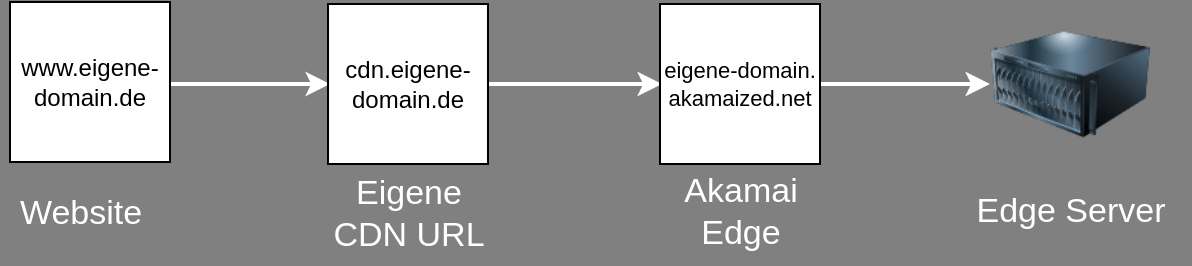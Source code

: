 <mxfile version="20.3.0" type="device"><diagram id="wrBSi1hO_gNdQ8__3gkL" name="Seite-1"><mxGraphModel dx="986" dy="680" grid="1" gridSize="10" guides="1" tooltips="1" connect="1" arrows="1" fold="1" page="1" pageScale="1" pageWidth="1654" pageHeight="1169" background="#808080" math="0" shadow="0"><root><mxCell id="0"/><mxCell id="1" parent="0"/><mxCell id="qXPcjrGVHfvPIyz8YaZD-5" style="edgeStyle=orthogonalEdgeStyle;rounded=0;orthogonalLoop=1;jettySize=auto;html=1;strokeWidth=2;fontColor=#FFFFFF;strokeColor=#FFFFFF;" parent="1" edge="1"><mxGeometry relative="1" as="geometry"><mxPoint x="114.0" y="80" as="sourcePoint"/><mxPoint x="200" y="80" as="targetPoint"/></mxGeometry></mxCell><mxCell id="qXPcjrGVHfvPIyz8YaZD-6" style="edgeStyle=orthogonalEdgeStyle;rounded=0;orthogonalLoop=1;jettySize=auto;html=1;strokeWidth=2;fontColor=#FFFFFF;strokeColor=#FFFFFF;" parent="1" edge="1"><mxGeometry relative="1" as="geometry"><mxPoint x="278" y="80" as="sourcePoint"/><mxPoint x="366" y="80" as="targetPoint"/></mxGeometry></mxCell><mxCell id="qXPcjrGVHfvPIyz8YaZD-7" style="edgeStyle=orthogonalEdgeStyle;rounded=0;orthogonalLoop=1;jettySize=auto;html=1;strokeWidth=2;fontColor=#FFFFFF;strokeColor=#FFFFFF;" parent="1" edge="1"><mxGeometry relative="1" as="geometry"><mxPoint x="444" y="80" as="sourcePoint"/><mxPoint x="530" y="80" as="targetPoint"/></mxGeometry></mxCell><mxCell id="qXPcjrGVHfvPIyz8YaZD-8" value="Website" style="text;html=1;align=center;verticalAlign=middle;resizable=0;points=[];autosize=1;strokeColor=none;fillColor=none;fontSize=17;fontStyle=0;fontColor=#FFFFFF;" parent="1" vertex="1"><mxGeometry x="35" y="130" width="80" height="30" as="geometry"/></mxCell><mxCell id="qXPcjrGVHfvPIyz8YaZD-9" value="Eigene&lt;br&gt;CDN URL" style="text;html=1;align=center;verticalAlign=middle;resizable=0;points=[];autosize=1;strokeColor=none;fillColor=none;fontSize=17;fontStyle=0;fontColor=#FFFFFF;" parent="1" vertex="1"><mxGeometry x="189" y="120" width="100" height="50" as="geometry"/></mxCell><mxCell id="qXPcjrGVHfvPIyz8YaZD-10" value="Akamai &lt;br&gt;Edge" style="text;html=1;align=center;verticalAlign=middle;resizable=0;points=[];autosize=1;strokeColor=none;fillColor=none;fontSize=17;fontStyle=0;fontColor=#FFFFFF;" parent="1" vertex="1"><mxGeometry x="365" y="119" width="80" height="50" as="geometry"/></mxCell><mxCell id="_PJFmtgfAQm84WDkFEuF-1" value="cdn.eigene-domain.de" style="whiteSpace=wrap;html=1;aspect=fixed;" vertex="1" parent="1"><mxGeometry x="199" y="40" width="80" height="80" as="geometry"/></mxCell><mxCell id="_PJFmtgfAQm84WDkFEuF-2" value="www.eigene-domain.de" style="whiteSpace=wrap;html=1;aspect=fixed;" vertex="1" parent="1"><mxGeometry x="40" y="39" width="80" height="80" as="geometry"/></mxCell><mxCell id="_PJFmtgfAQm84WDkFEuF-3" value="eigene-domain.&lt;br style=&quot;font-size: 11px;&quot;&gt;akamaized.net" style="whiteSpace=wrap;html=1;aspect=fixed;fontSize=11;" vertex="1" parent="1"><mxGeometry x="365" y="40" width="80" height="80" as="geometry"/></mxCell><mxCell id="_PJFmtgfAQm84WDkFEuF-5" value="" style="image;html=1;image=img/lib/clip_art/computers/Server_128x128.png;fontSize=11;flipH=1;" vertex="1" parent="1"><mxGeometry x="530" y="40" width="80" height="80" as="geometry"/></mxCell><mxCell id="_PJFmtgfAQm84WDkFEuF-6" value="Edge Server" style="text;html=1;align=center;verticalAlign=middle;resizable=0;points=[];autosize=1;strokeColor=none;fillColor=none;fontSize=17;fontStyle=0;fontColor=#FFFFFF;" vertex="1" parent="1"><mxGeometry x="510" y="129" width="120" height="30" as="geometry"/></mxCell></root></mxGraphModel></diagram></mxfile>